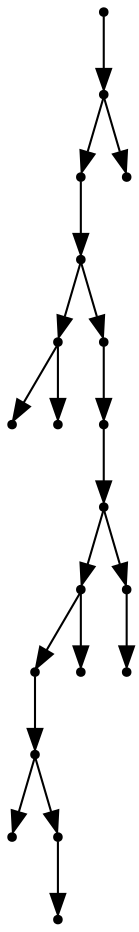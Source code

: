 digraph {
  19 [shape=point];
  18 [shape=point];
  16 [shape=point];
  15 [shape=point];
  2 [shape=point];
  0 [shape=point];
  1 [shape=point];
  14 [shape=point];
  13 [shape=point];
  12 [shape=point];
  9 [shape=point];
  7 [shape=point];
  6 [shape=point];
  3 [shape=point];
  5 [shape=point];
  4 [shape=point];
  8 [shape=point];
  11 [shape=point];
  10 [shape=point];
  17 [shape=point];
19 -> 18;
18 -> 16;
16 -> 15;
15 -> 2;
2 -> 0;
2 -> 1;
15 -> 14;
14 -> 13;
13 -> 12;
12 -> 9;
9 -> 7;
7 -> 6;
6 -> 3;
6 -> 5;
5 -> 4;
9 -> 8;
12 -> 11;
11 -> 10;
18 -> 17;
}
